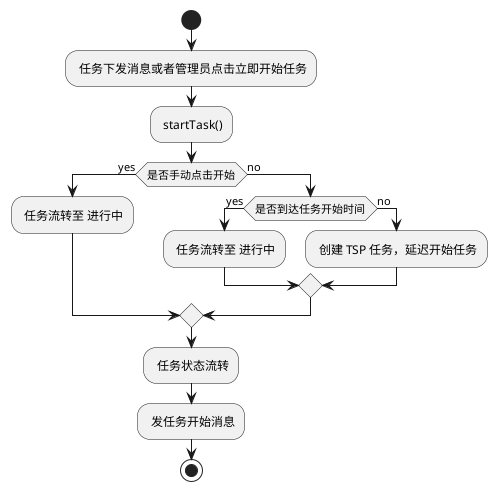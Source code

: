 @startuml
'https://plantuml.com/activity-diagram-beta

start

    : 任务下发消息或者管理员点击立即开始任务;
    : startTask();
    if (是否手动点击开始) then (yes)
        : 任务流转至 进行中;
    else(no)
        if (是否到达任务开始时间) then (yes)
            : 任务流转至 进行中;
        else(no)
            : 创建 TSP 任务，延迟开始任务;
        endif
    endif
    : 任务状态流转;
    : 发任务开始消息;

stop

@enduml